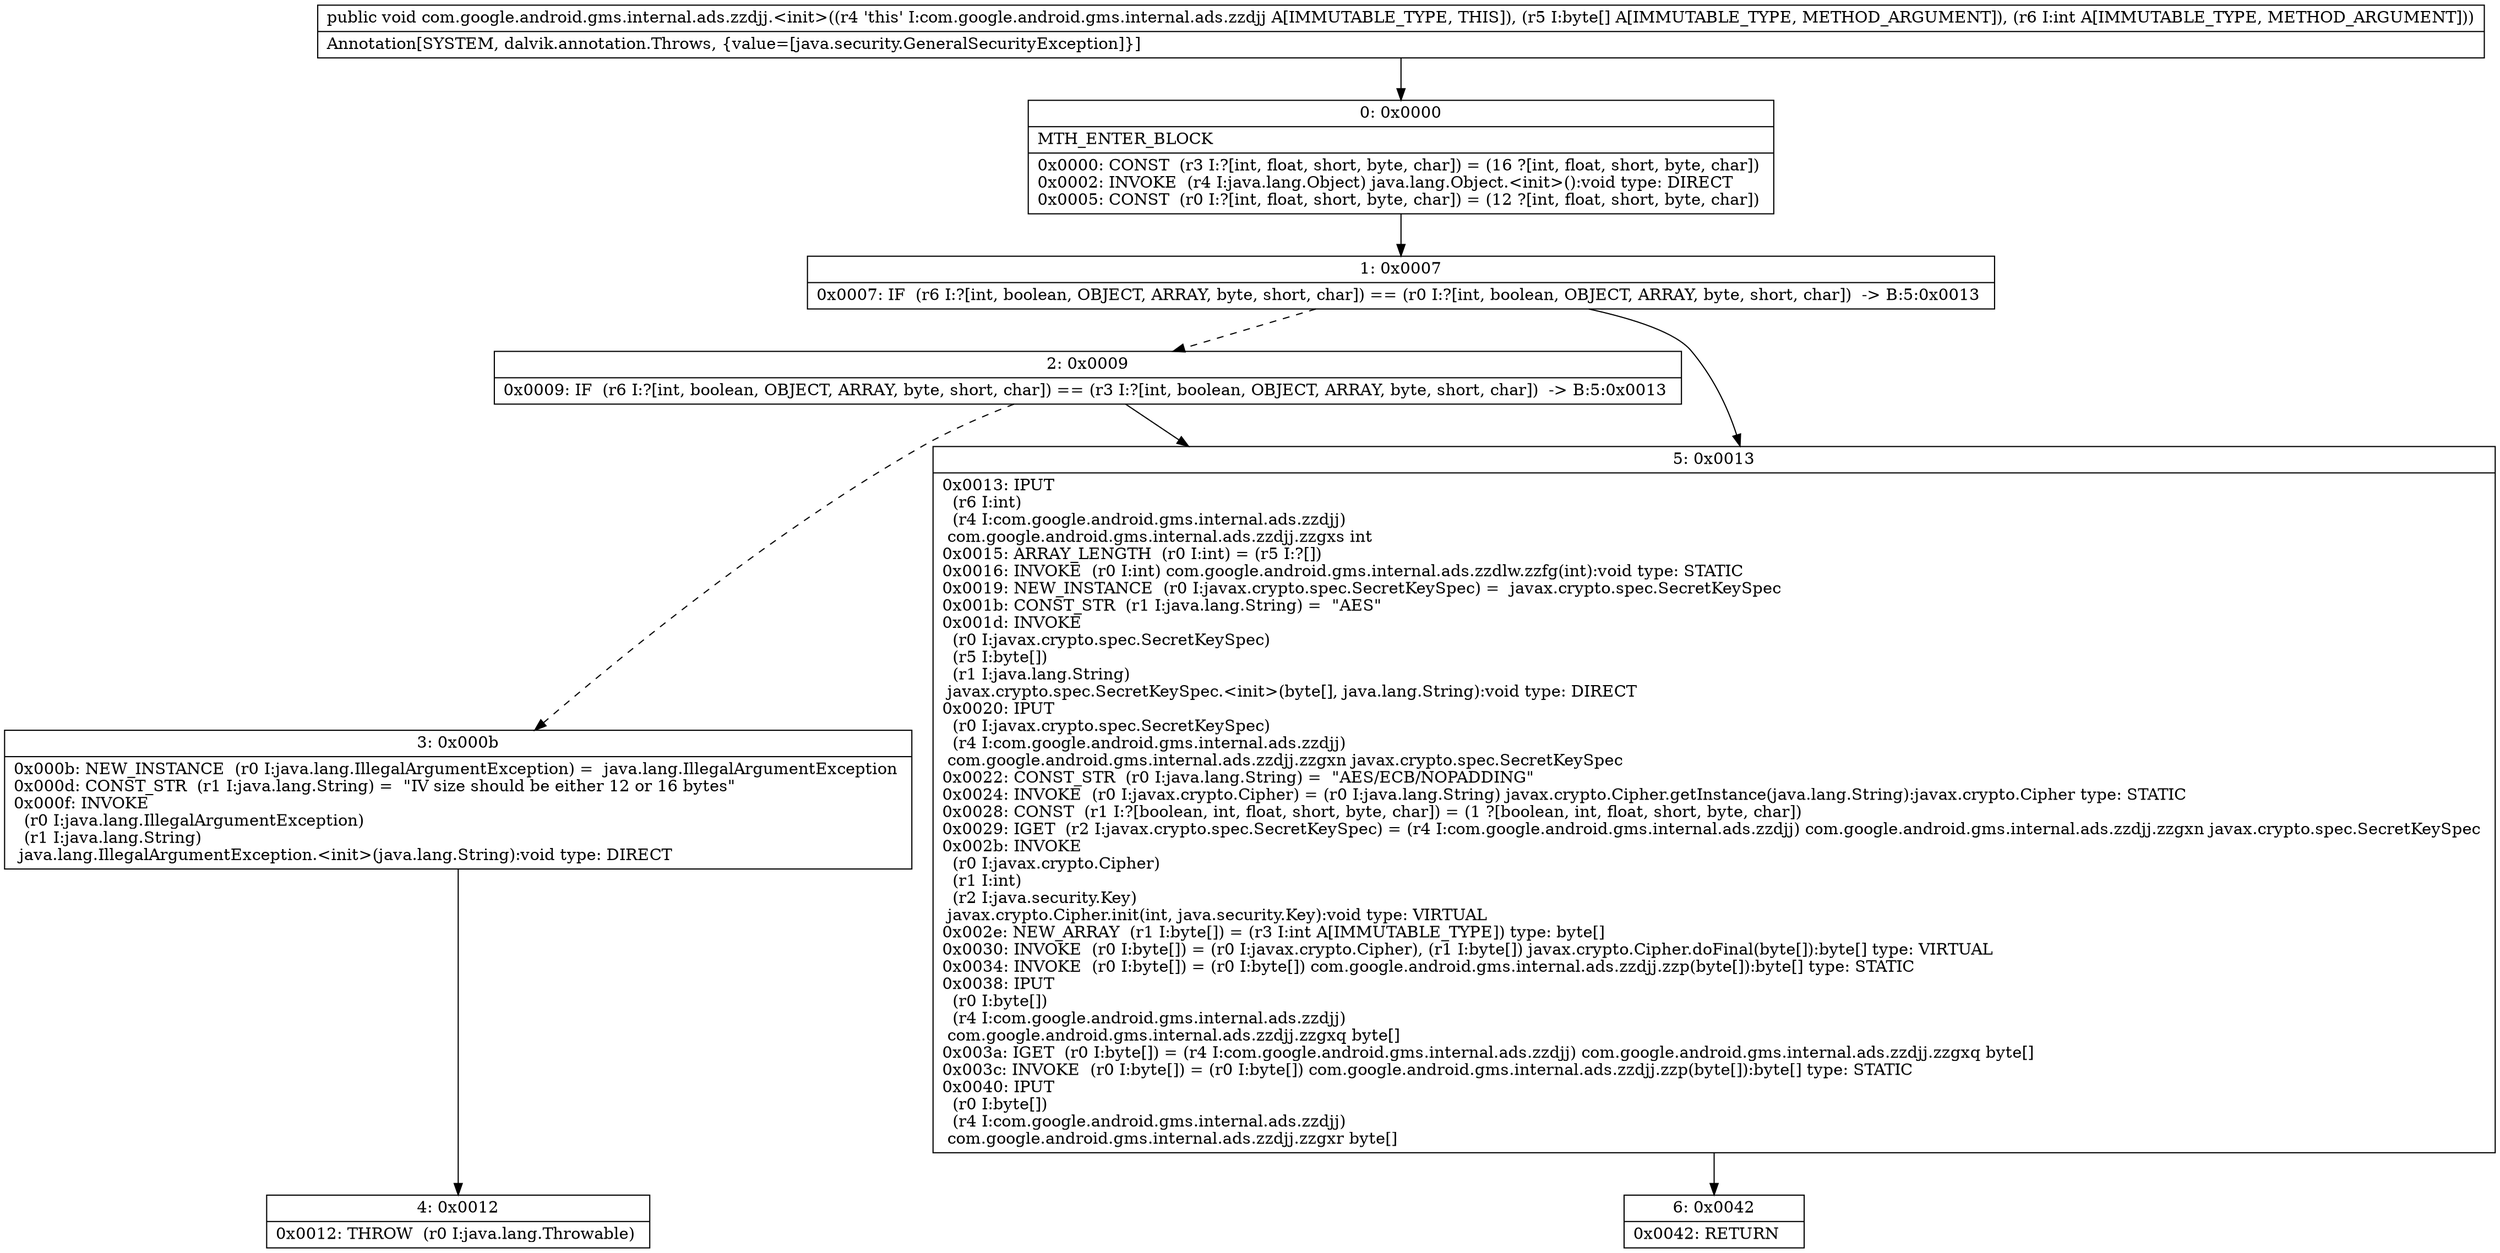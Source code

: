 digraph "CFG forcom.google.android.gms.internal.ads.zzdjj.\<init\>([BI)V" {
Node_0 [shape=record,label="{0\:\ 0x0000|MTH_ENTER_BLOCK\l|0x0000: CONST  (r3 I:?[int, float, short, byte, char]) = (16 ?[int, float, short, byte, char]) \l0x0002: INVOKE  (r4 I:java.lang.Object) java.lang.Object.\<init\>():void type: DIRECT \l0x0005: CONST  (r0 I:?[int, float, short, byte, char]) = (12 ?[int, float, short, byte, char]) \l}"];
Node_1 [shape=record,label="{1\:\ 0x0007|0x0007: IF  (r6 I:?[int, boolean, OBJECT, ARRAY, byte, short, char]) == (r0 I:?[int, boolean, OBJECT, ARRAY, byte, short, char])  \-\> B:5:0x0013 \l}"];
Node_2 [shape=record,label="{2\:\ 0x0009|0x0009: IF  (r6 I:?[int, boolean, OBJECT, ARRAY, byte, short, char]) == (r3 I:?[int, boolean, OBJECT, ARRAY, byte, short, char])  \-\> B:5:0x0013 \l}"];
Node_3 [shape=record,label="{3\:\ 0x000b|0x000b: NEW_INSTANCE  (r0 I:java.lang.IllegalArgumentException) =  java.lang.IllegalArgumentException \l0x000d: CONST_STR  (r1 I:java.lang.String) =  \"IV size should be either 12 or 16 bytes\" \l0x000f: INVOKE  \l  (r0 I:java.lang.IllegalArgumentException)\l  (r1 I:java.lang.String)\l java.lang.IllegalArgumentException.\<init\>(java.lang.String):void type: DIRECT \l}"];
Node_4 [shape=record,label="{4\:\ 0x0012|0x0012: THROW  (r0 I:java.lang.Throwable) \l}"];
Node_5 [shape=record,label="{5\:\ 0x0013|0x0013: IPUT  \l  (r6 I:int)\l  (r4 I:com.google.android.gms.internal.ads.zzdjj)\l com.google.android.gms.internal.ads.zzdjj.zzgxs int \l0x0015: ARRAY_LENGTH  (r0 I:int) = (r5 I:?[]) \l0x0016: INVOKE  (r0 I:int) com.google.android.gms.internal.ads.zzdlw.zzfg(int):void type: STATIC \l0x0019: NEW_INSTANCE  (r0 I:javax.crypto.spec.SecretKeySpec) =  javax.crypto.spec.SecretKeySpec \l0x001b: CONST_STR  (r1 I:java.lang.String) =  \"AES\" \l0x001d: INVOKE  \l  (r0 I:javax.crypto.spec.SecretKeySpec)\l  (r5 I:byte[])\l  (r1 I:java.lang.String)\l javax.crypto.spec.SecretKeySpec.\<init\>(byte[], java.lang.String):void type: DIRECT \l0x0020: IPUT  \l  (r0 I:javax.crypto.spec.SecretKeySpec)\l  (r4 I:com.google.android.gms.internal.ads.zzdjj)\l com.google.android.gms.internal.ads.zzdjj.zzgxn javax.crypto.spec.SecretKeySpec \l0x0022: CONST_STR  (r0 I:java.lang.String) =  \"AES\/ECB\/NOPADDING\" \l0x0024: INVOKE  (r0 I:javax.crypto.Cipher) = (r0 I:java.lang.String) javax.crypto.Cipher.getInstance(java.lang.String):javax.crypto.Cipher type: STATIC \l0x0028: CONST  (r1 I:?[boolean, int, float, short, byte, char]) = (1 ?[boolean, int, float, short, byte, char]) \l0x0029: IGET  (r2 I:javax.crypto.spec.SecretKeySpec) = (r4 I:com.google.android.gms.internal.ads.zzdjj) com.google.android.gms.internal.ads.zzdjj.zzgxn javax.crypto.spec.SecretKeySpec \l0x002b: INVOKE  \l  (r0 I:javax.crypto.Cipher)\l  (r1 I:int)\l  (r2 I:java.security.Key)\l javax.crypto.Cipher.init(int, java.security.Key):void type: VIRTUAL \l0x002e: NEW_ARRAY  (r1 I:byte[]) = (r3 I:int A[IMMUTABLE_TYPE]) type: byte[] \l0x0030: INVOKE  (r0 I:byte[]) = (r0 I:javax.crypto.Cipher), (r1 I:byte[]) javax.crypto.Cipher.doFinal(byte[]):byte[] type: VIRTUAL \l0x0034: INVOKE  (r0 I:byte[]) = (r0 I:byte[]) com.google.android.gms.internal.ads.zzdjj.zzp(byte[]):byte[] type: STATIC \l0x0038: IPUT  \l  (r0 I:byte[])\l  (r4 I:com.google.android.gms.internal.ads.zzdjj)\l com.google.android.gms.internal.ads.zzdjj.zzgxq byte[] \l0x003a: IGET  (r0 I:byte[]) = (r4 I:com.google.android.gms.internal.ads.zzdjj) com.google.android.gms.internal.ads.zzdjj.zzgxq byte[] \l0x003c: INVOKE  (r0 I:byte[]) = (r0 I:byte[]) com.google.android.gms.internal.ads.zzdjj.zzp(byte[]):byte[] type: STATIC \l0x0040: IPUT  \l  (r0 I:byte[])\l  (r4 I:com.google.android.gms.internal.ads.zzdjj)\l com.google.android.gms.internal.ads.zzdjj.zzgxr byte[] \l}"];
Node_6 [shape=record,label="{6\:\ 0x0042|0x0042: RETURN   \l}"];
MethodNode[shape=record,label="{public void com.google.android.gms.internal.ads.zzdjj.\<init\>((r4 'this' I:com.google.android.gms.internal.ads.zzdjj A[IMMUTABLE_TYPE, THIS]), (r5 I:byte[] A[IMMUTABLE_TYPE, METHOD_ARGUMENT]), (r6 I:int A[IMMUTABLE_TYPE, METHOD_ARGUMENT]))  | Annotation[SYSTEM, dalvik.annotation.Throws, \{value=[java.security.GeneralSecurityException]\}]\l}"];
MethodNode -> Node_0;
Node_0 -> Node_1;
Node_1 -> Node_2[style=dashed];
Node_1 -> Node_5;
Node_2 -> Node_3[style=dashed];
Node_2 -> Node_5;
Node_3 -> Node_4;
Node_5 -> Node_6;
}

